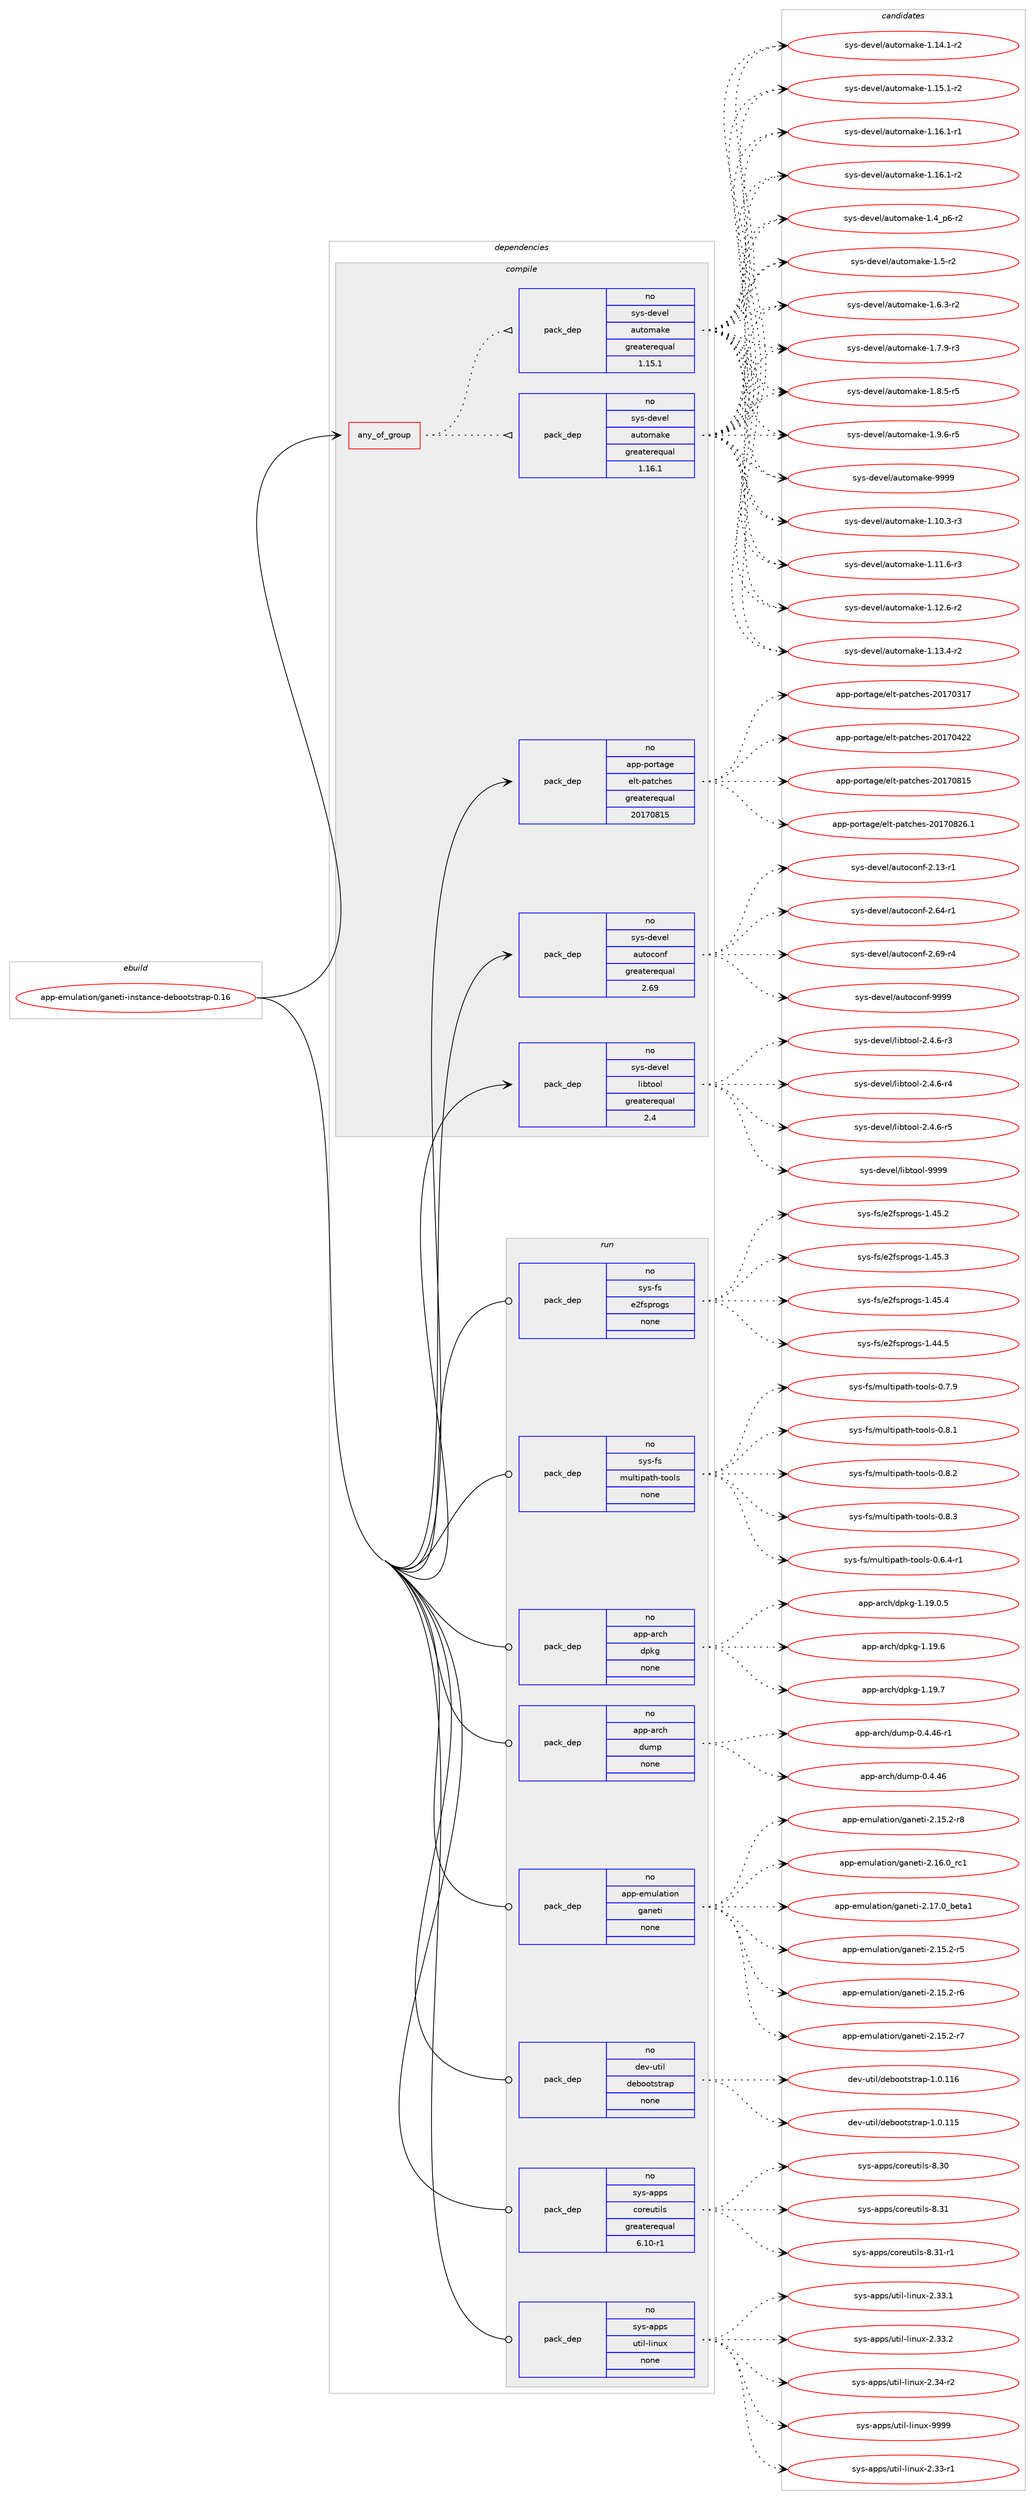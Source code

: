 digraph prolog {

# *************
# Graph options
# *************

newrank=true;
concentrate=true;
compound=true;
graph [rankdir=LR,fontname=Helvetica,fontsize=10,ranksep=1.5];#, ranksep=2.5, nodesep=0.2];
edge  [arrowhead=vee];
node  [fontname=Helvetica,fontsize=10];

# **********
# The ebuild
# **********

subgraph cluster_leftcol {
color=gray;
rank=same;
label=<<i>ebuild</i>>;
id [label="app-emulation/ganeti-instance-debootstrap-0.16", color=red, width=4, href="../app-emulation/ganeti-instance-debootstrap-0.16.svg"];
}

# ****************
# The dependencies
# ****************

subgraph cluster_midcol {
color=gray;
label=<<i>dependencies</i>>;
subgraph cluster_compile {
fillcolor="#eeeeee";
style=filled;
label=<<i>compile</i>>;
subgraph any8499 {
dependency486170 [label=<<TABLE BORDER="0" CELLBORDER="1" CELLSPACING="0" CELLPADDING="4"><TR><TD CELLPADDING="10">any_of_group</TD></TR></TABLE>>, shape=none, color=red];subgraph pack361673 {
dependency486171 [label=<<TABLE BORDER="0" CELLBORDER="1" CELLSPACING="0" CELLPADDING="4" WIDTH="220"><TR><TD ROWSPAN="6" CELLPADDING="30">pack_dep</TD></TR><TR><TD WIDTH="110">no</TD></TR><TR><TD>sys-devel</TD></TR><TR><TD>automake</TD></TR><TR><TD>greaterequal</TD></TR><TR><TD>1.16.1</TD></TR></TABLE>>, shape=none, color=blue];
}
dependency486170:e -> dependency486171:w [weight=20,style="dotted",arrowhead="oinv"];
subgraph pack361674 {
dependency486172 [label=<<TABLE BORDER="0" CELLBORDER="1" CELLSPACING="0" CELLPADDING="4" WIDTH="220"><TR><TD ROWSPAN="6" CELLPADDING="30">pack_dep</TD></TR><TR><TD WIDTH="110">no</TD></TR><TR><TD>sys-devel</TD></TR><TR><TD>automake</TD></TR><TR><TD>greaterequal</TD></TR><TR><TD>1.15.1</TD></TR></TABLE>>, shape=none, color=blue];
}
dependency486170:e -> dependency486172:w [weight=20,style="dotted",arrowhead="oinv"];
}
id:e -> dependency486170:w [weight=20,style="solid",arrowhead="vee"];
subgraph pack361675 {
dependency486173 [label=<<TABLE BORDER="0" CELLBORDER="1" CELLSPACING="0" CELLPADDING="4" WIDTH="220"><TR><TD ROWSPAN="6" CELLPADDING="30">pack_dep</TD></TR><TR><TD WIDTH="110">no</TD></TR><TR><TD>app-portage</TD></TR><TR><TD>elt-patches</TD></TR><TR><TD>greaterequal</TD></TR><TR><TD>20170815</TD></TR></TABLE>>, shape=none, color=blue];
}
id:e -> dependency486173:w [weight=20,style="solid",arrowhead="vee"];
subgraph pack361676 {
dependency486174 [label=<<TABLE BORDER="0" CELLBORDER="1" CELLSPACING="0" CELLPADDING="4" WIDTH="220"><TR><TD ROWSPAN="6" CELLPADDING="30">pack_dep</TD></TR><TR><TD WIDTH="110">no</TD></TR><TR><TD>sys-devel</TD></TR><TR><TD>autoconf</TD></TR><TR><TD>greaterequal</TD></TR><TR><TD>2.69</TD></TR></TABLE>>, shape=none, color=blue];
}
id:e -> dependency486174:w [weight=20,style="solid",arrowhead="vee"];
subgraph pack361677 {
dependency486175 [label=<<TABLE BORDER="0" CELLBORDER="1" CELLSPACING="0" CELLPADDING="4" WIDTH="220"><TR><TD ROWSPAN="6" CELLPADDING="30">pack_dep</TD></TR><TR><TD WIDTH="110">no</TD></TR><TR><TD>sys-devel</TD></TR><TR><TD>libtool</TD></TR><TR><TD>greaterequal</TD></TR><TR><TD>2.4</TD></TR></TABLE>>, shape=none, color=blue];
}
id:e -> dependency486175:w [weight=20,style="solid",arrowhead="vee"];
}
subgraph cluster_compileandrun {
fillcolor="#eeeeee";
style=filled;
label=<<i>compile and run</i>>;
}
subgraph cluster_run {
fillcolor="#eeeeee";
style=filled;
label=<<i>run</i>>;
subgraph pack361678 {
dependency486176 [label=<<TABLE BORDER="0" CELLBORDER="1" CELLSPACING="0" CELLPADDING="4" WIDTH="220"><TR><TD ROWSPAN="6" CELLPADDING="30">pack_dep</TD></TR><TR><TD WIDTH="110">no</TD></TR><TR><TD>app-arch</TD></TR><TR><TD>dpkg</TD></TR><TR><TD>none</TD></TR><TR><TD></TD></TR></TABLE>>, shape=none, color=blue];
}
id:e -> dependency486176:w [weight=20,style="solid",arrowhead="odot"];
subgraph pack361679 {
dependency486177 [label=<<TABLE BORDER="0" CELLBORDER="1" CELLSPACING="0" CELLPADDING="4" WIDTH="220"><TR><TD ROWSPAN="6" CELLPADDING="30">pack_dep</TD></TR><TR><TD WIDTH="110">no</TD></TR><TR><TD>app-arch</TD></TR><TR><TD>dump</TD></TR><TR><TD>none</TD></TR><TR><TD></TD></TR></TABLE>>, shape=none, color=blue];
}
id:e -> dependency486177:w [weight=20,style="solid",arrowhead="odot"];
subgraph pack361680 {
dependency486178 [label=<<TABLE BORDER="0" CELLBORDER="1" CELLSPACING="0" CELLPADDING="4" WIDTH="220"><TR><TD ROWSPAN="6" CELLPADDING="30">pack_dep</TD></TR><TR><TD WIDTH="110">no</TD></TR><TR><TD>app-emulation</TD></TR><TR><TD>ganeti</TD></TR><TR><TD>none</TD></TR><TR><TD></TD></TR></TABLE>>, shape=none, color=blue];
}
id:e -> dependency486178:w [weight=20,style="solid",arrowhead="odot"];
subgraph pack361681 {
dependency486179 [label=<<TABLE BORDER="0" CELLBORDER="1" CELLSPACING="0" CELLPADDING="4" WIDTH="220"><TR><TD ROWSPAN="6" CELLPADDING="30">pack_dep</TD></TR><TR><TD WIDTH="110">no</TD></TR><TR><TD>dev-util</TD></TR><TR><TD>debootstrap</TD></TR><TR><TD>none</TD></TR><TR><TD></TD></TR></TABLE>>, shape=none, color=blue];
}
id:e -> dependency486179:w [weight=20,style="solid",arrowhead="odot"];
subgraph pack361682 {
dependency486180 [label=<<TABLE BORDER="0" CELLBORDER="1" CELLSPACING="0" CELLPADDING="4" WIDTH="220"><TR><TD ROWSPAN="6" CELLPADDING="30">pack_dep</TD></TR><TR><TD WIDTH="110">no</TD></TR><TR><TD>sys-apps</TD></TR><TR><TD>coreutils</TD></TR><TR><TD>greaterequal</TD></TR><TR><TD>6.10-r1</TD></TR></TABLE>>, shape=none, color=blue];
}
id:e -> dependency486180:w [weight=20,style="solid",arrowhead="odot"];
subgraph pack361683 {
dependency486181 [label=<<TABLE BORDER="0" CELLBORDER="1" CELLSPACING="0" CELLPADDING="4" WIDTH="220"><TR><TD ROWSPAN="6" CELLPADDING="30">pack_dep</TD></TR><TR><TD WIDTH="110">no</TD></TR><TR><TD>sys-apps</TD></TR><TR><TD>util-linux</TD></TR><TR><TD>none</TD></TR><TR><TD></TD></TR></TABLE>>, shape=none, color=blue];
}
id:e -> dependency486181:w [weight=20,style="solid",arrowhead="odot"];
subgraph pack361684 {
dependency486182 [label=<<TABLE BORDER="0" CELLBORDER="1" CELLSPACING="0" CELLPADDING="4" WIDTH="220"><TR><TD ROWSPAN="6" CELLPADDING="30">pack_dep</TD></TR><TR><TD WIDTH="110">no</TD></TR><TR><TD>sys-fs</TD></TR><TR><TD>e2fsprogs</TD></TR><TR><TD>none</TD></TR><TR><TD></TD></TR></TABLE>>, shape=none, color=blue];
}
id:e -> dependency486182:w [weight=20,style="solid",arrowhead="odot"];
subgraph pack361685 {
dependency486183 [label=<<TABLE BORDER="0" CELLBORDER="1" CELLSPACING="0" CELLPADDING="4" WIDTH="220"><TR><TD ROWSPAN="6" CELLPADDING="30">pack_dep</TD></TR><TR><TD WIDTH="110">no</TD></TR><TR><TD>sys-fs</TD></TR><TR><TD>multipath-tools</TD></TR><TR><TD>none</TD></TR><TR><TD></TD></TR></TABLE>>, shape=none, color=blue];
}
id:e -> dependency486183:w [weight=20,style="solid",arrowhead="odot"];
}
}

# **************
# The candidates
# **************

subgraph cluster_choices {
rank=same;
color=gray;
label=<<i>candidates</i>>;

subgraph choice361673 {
color=black;
nodesep=1;
choice11512111545100101118101108479711711611110997107101454946494846514511451 [label="sys-devel/automake-1.10.3-r3", color=red, width=4,href="../sys-devel/automake-1.10.3-r3.svg"];
choice11512111545100101118101108479711711611110997107101454946494946544511451 [label="sys-devel/automake-1.11.6-r3", color=red, width=4,href="../sys-devel/automake-1.11.6-r3.svg"];
choice11512111545100101118101108479711711611110997107101454946495046544511450 [label="sys-devel/automake-1.12.6-r2", color=red, width=4,href="../sys-devel/automake-1.12.6-r2.svg"];
choice11512111545100101118101108479711711611110997107101454946495146524511450 [label="sys-devel/automake-1.13.4-r2", color=red, width=4,href="../sys-devel/automake-1.13.4-r2.svg"];
choice11512111545100101118101108479711711611110997107101454946495246494511450 [label="sys-devel/automake-1.14.1-r2", color=red, width=4,href="../sys-devel/automake-1.14.1-r2.svg"];
choice11512111545100101118101108479711711611110997107101454946495346494511450 [label="sys-devel/automake-1.15.1-r2", color=red, width=4,href="../sys-devel/automake-1.15.1-r2.svg"];
choice11512111545100101118101108479711711611110997107101454946495446494511449 [label="sys-devel/automake-1.16.1-r1", color=red, width=4,href="../sys-devel/automake-1.16.1-r1.svg"];
choice11512111545100101118101108479711711611110997107101454946495446494511450 [label="sys-devel/automake-1.16.1-r2", color=red, width=4,href="../sys-devel/automake-1.16.1-r2.svg"];
choice115121115451001011181011084797117116111109971071014549465295112544511450 [label="sys-devel/automake-1.4_p6-r2", color=red, width=4,href="../sys-devel/automake-1.4_p6-r2.svg"];
choice11512111545100101118101108479711711611110997107101454946534511450 [label="sys-devel/automake-1.5-r2", color=red, width=4,href="../sys-devel/automake-1.5-r2.svg"];
choice115121115451001011181011084797117116111109971071014549465446514511450 [label="sys-devel/automake-1.6.3-r2", color=red, width=4,href="../sys-devel/automake-1.6.3-r2.svg"];
choice115121115451001011181011084797117116111109971071014549465546574511451 [label="sys-devel/automake-1.7.9-r3", color=red, width=4,href="../sys-devel/automake-1.7.9-r3.svg"];
choice115121115451001011181011084797117116111109971071014549465646534511453 [label="sys-devel/automake-1.8.5-r5", color=red, width=4,href="../sys-devel/automake-1.8.5-r5.svg"];
choice115121115451001011181011084797117116111109971071014549465746544511453 [label="sys-devel/automake-1.9.6-r5", color=red, width=4,href="../sys-devel/automake-1.9.6-r5.svg"];
choice115121115451001011181011084797117116111109971071014557575757 [label="sys-devel/automake-9999", color=red, width=4,href="../sys-devel/automake-9999.svg"];
dependency486171:e -> choice11512111545100101118101108479711711611110997107101454946494846514511451:w [style=dotted,weight="100"];
dependency486171:e -> choice11512111545100101118101108479711711611110997107101454946494946544511451:w [style=dotted,weight="100"];
dependency486171:e -> choice11512111545100101118101108479711711611110997107101454946495046544511450:w [style=dotted,weight="100"];
dependency486171:e -> choice11512111545100101118101108479711711611110997107101454946495146524511450:w [style=dotted,weight="100"];
dependency486171:e -> choice11512111545100101118101108479711711611110997107101454946495246494511450:w [style=dotted,weight="100"];
dependency486171:e -> choice11512111545100101118101108479711711611110997107101454946495346494511450:w [style=dotted,weight="100"];
dependency486171:e -> choice11512111545100101118101108479711711611110997107101454946495446494511449:w [style=dotted,weight="100"];
dependency486171:e -> choice11512111545100101118101108479711711611110997107101454946495446494511450:w [style=dotted,weight="100"];
dependency486171:e -> choice115121115451001011181011084797117116111109971071014549465295112544511450:w [style=dotted,weight="100"];
dependency486171:e -> choice11512111545100101118101108479711711611110997107101454946534511450:w [style=dotted,weight="100"];
dependency486171:e -> choice115121115451001011181011084797117116111109971071014549465446514511450:w [style=dotted,weight="100"];
dependency486171:e -> choice115121115451001011181011084797117116111109971071014549465546574511451:w [style=dotted,weight="100"];
dependency486171:e -> choice115121115451001011181011084797117116111109971071014549465646534511453:w [style=dotted,weight="100"];
dependency486171:e -> choice115121115451001011181011084797117116111109971071014549465746544511453:w [style=dotted,weight="100"];
dependency486171:e -> choice115121115451001011181011084797117116111109971071014557575757:w [style=dotted,weight="100"];
}
subgraph choice361674 {
color=black;
nodesep=1;
choice11512111545100101118101108479711711611110997107101454946494846514511451 [label="sys-devel/automake-1.10.3-r3", color=red, width=4,href="../sys-devel/automake-1.10.3-r3.svg"];
choice11512111545100101118101108479711711611110997107101454946494946544511451 [label="sys-devel/automake-1.11.6-r3", color=red, width=4,href="../sys-devel/automake-1.11.6-r3.svg"];
choice11512111545100101118101108479711711611110997107101454946495046544511450 [label="sys-devel/automake-1.12.6-r2", color=red, width=4,href="../sys-devel/automake-1.12.6-r2.svg"];
choice11512111545100101118101108479711711611110997107101454946495146524511450 [label="sys-devel/automake-1.13.4-r2", color=red, width=4,href="../sys-devel/automake-1.13.4-r2.svg"];
choice11512111545100101118101108479711711611110997107101454946495246494511450 [label="sys-devel/automake-1.14.1-r2", color=red, width=4,href="../sys-devel/automake-1.14.1-r2.svg"];
choice11512111545100101118101108479711711611110997107101454946495346494511450 [label="sys-devel/automake-1.15.1-r2", color=red, width=4,href="../sys-devel/automake-1.15.1-r2.svg"];
choice11512111545100101118101108479711711611110997107101454946495446494511449 [label="sys-devel/automake-1.16.1-r1", color=red, width=4,href="../sys-devel/automake-1.16.1-r1.svg"];
choice11512111545100101118101108479711711611110997107101454946495446494511450 [label="sys-devel/automake-1.16.1-r2", color=red, width=4,href="../sys-devel/automake-1.16.1-r2.svg"];
choice115121115451001011181011084797117116111109971071014549465295112544511450 [label="sys-devel/automake-1.4_p6-r2", color=red, width=4,href="../sys-devel/automake-1.4_p6-r2.svg"];
choice11512111545100101118101108479711711611110997107101454946534511450 [label="sys-devel/automake-1.5-r2", color=red, width=4,href="../sys-devel/automake-1.5-r2.svg"];
choice115121115451001011181011084797117116111109971071014549465446514511450 [label="sys-devel/automake-1.6.3-r2", color=red, width=4,href="../sys-devel/automake-1.6.3-r2.svg"];
choice115121115451001011181011084797117116111109971071014549465546574511451 [label="sys-devel/automake-1.7.9-r3", color=red, width=4,href="../sys-devel/automake-1.7.9-r3.svg"];
choice115121115451001011181011084797117116111109971071014549465646534511453 [label="sys-devel/automake-1.8.5-r5", color=red, width=4,href="../sys-devel/automake-1.8.5-r5.svg"];
choice115121115451001011181011084797117116111109971071014549465746544511453 [label="sys-devel/automake-1.9.6-r5", color=red, width=4,href="../sys-devel/automake-1.9.6-r5.svg"];
choice115121115451001011181011084797117116111109971071014557575757 [label="sys-devel/automake-9999", color=red, width=4,href="../sys-devel/automake-9999.svg"];
dependency486172:e -> choice11512111545100101118101108479711711611110997107101454946494846514511451:w [style=dotted,weight="100"];
dependency486172:e -> choice11512111545100101118101108479711711611110997107101454946494946544511451:w [style=dotted,weight="100"];
dependency486172:e -> choice11512111545100101118101108479711711611110997107101454946495046544511450:w [style=dotted,weight="100"];
dependency486172:e -> choice11512111545100101118101108479711711611110997107101454946495146524511450:w [style=dotted,weight="100"];
dependency486172:e -> choice11512111545100101118101108479711711611110997107101454946495246494511450:w [style=dotted,weight="100"];
dependency486172:e -> choice11512111545100101118101108479711711611110997107101454946495346494511450:w [style=dotted,weight="100"];
dependency486172:e -> choice11512111545100101118101108479711711611110997107101454946495446494511449:w [style=dotted,weight="100"];
dependency486172:e -> choice11512111545100101118101108479711711611110997107101454946495446494511450:w [style=dotted,weight="100"];
dependency486172:e -> choice115121115451001011181011084797117116111109971071014549465295112544511450:w [style=dotted,weight="100"];
dependency486172:e -> choice11512111545100101118101108479711711611110997107101454946534511450:w [style=dotted,weight="100"];
dependency486172:e -> choice115121115451001011181011084797117116111109971071014549465446514511450:w [style=dotted,weight="100"];
dependency486172:e -> choice115121115451001011181011084797117116111109971071014549465546574511451:w [style=dotted,weight="100"];
dependency486172:e -> choice115121115451001011181011084797117116111109971071014549465646534511453:w [style=dotted,weight="100"];
dependency486172:e -> choice115121115451001011181011084797117116111109971071014549465746544511453:w [style=dotted,weight="100"];
dependency486172:e -> choice115121115451001011181011084797117116111109971071014557575757:w [style=dotted,weight="100"];
}
subgraph choice361675 {
color=black;
nodesep=1;
choice97112112451121111141169710310147101108116451129711699104101115455048495548514955 [label="app-portage/elt-patches-20170317", color=red, width=4,href="../app-portage/elt-patches-20170317.svg"];
choice97112112451121111141169710310147101108116451129711699104101115455048495548525050 [label="app-portage/elt-patches-20170422", color=red, width=4,href="../app-portage/elt-patches-20170422.svg"];
choice97112112451121111141169710310147101108116451129711699104101115455048495548564953 [label="app-portage/elt-patches-20170815", color=red, width=4,href="../app-portage/elt-patches-20170815.svg"];
choice971121124511211111411697103101471011081164511297116991041011154550484955485650544649 [label="app-portage/elt-patches-20170826.1", color=red, width=4,href="../app-portage/elt-patches-20170826.1.svg"];
dependency486173:e -> choice97112112451121111141169710310147101108116451129711699104101115455048495548514955:w [style=dotted,weight="100"];
dependency486173:e -> choice97112112451121111141169710310147101108116451129711699104101115455048495548525050:w [style=dotted,weight="100"];
dependency486173:e -> choice97112112451121111141169710310147101108116451129711699104101115455048495548564953:w [style=dotted,weight="100"];
dependency486173:e -> choice971121124511211111411697103101471011081164511297116991041011154550484955485650544649:w [style=dotted,weight="100"];
}
subgraph choice361676 {
color=black;
nodesep=1;
choice1151211154510010111810110847971171161119911111010245504649514511449 [label="sys-devel/autoconf-2.13-r1", color=red, width=4,href="../sys-devel/autoconf-2.13-r1.svg"];
choice1151211154510010111810110847971171161119911111010245504654524511449 [label="sys-devel/autoconf-2.64-r1", color=red, width=4,href="../sys-devel/autoconf-2.64-r1.svg"];
choice1151211154510010111810110847971171161119911111010245504654574511452 [label="sys-devel/autoconf-2.69-r4", color=red, width=4,href="../sys-devel/autoconf-2.69-r4.svg"];
choice115121115451001011181011084797117116111991111101024557575757 [label="sys-devel/autoconf-9999", color=red, width=4,href="../sys-devel/autoconf-9999.svg"];
dependency486174:e -> choice1151211154510010111810110847971171161119911111010245504649514511449:w [style=dotted,weight="100"];
dependency486174:e -> choice1151211154510010111810110847971171161119911111010245504654524511449:w [style=dotted,weight="100"];
dependency486174:e -> choice1151211154510010111810110847971171161119911111010245504654574511452:w [style=dotted,weight="100"];
dependency486174:e -> choice115121115451001011181011084797117116111991111101024557575757:w [style=dotted,weight="100"];
}
subgraph choice361677 {
color=black;
nodesep=1;
choice1151211154510010111810110847108105981161111111084550465246544511451 [label="sys-devel/libtool-2.4.6-r3", color=red, width=4,href="../sys-devel/libtool-2.4.6-r3.svg"];
choice1151211154510010111810110847108105981161111111084550465246544511452 [label="sys-devel/libtool-2.4.6-r4", color=red, width=4,href="../sys-devel/libtool-2.4.6-r4.svg"];
choice1151211154510010111810110847108105981161111111084550465246544511453 [label="sys-devel/libtool-2.4.6-r5", color=red, width=4,href="../sys-devel/libtool-2.4.6-r5.svg"];
choice1151211154510010111810110847108105981161111111084557575757 [label="sys-devel/libtool-9999", color=red, width=4,href="../sys-devel/libtool-9999.svg"];
dependency486175:e -> choice1151211154510010111810110847108105981161111111084550465246544511451:w [style=dotted,weight="100"];
dependency486175:e -> choice1151211154510010111810110847108105981161111111084550465246544511452:w [style=dotted,weight="100"];
dependency486175:e -> choice1151211154510010111810110847108105981161111111084550465246544511453:w [style=dotted,weight="100"];
dependency486175:e -> choice1151211154510010111810110847108105981161111111084557575757:w [style=dotted,weight="100"];
}
subgraph choice361678 {
color=black;
nodesep=1;
choice9711211245971149910447100112107103454946495746484653 [label="app-arch/dpkg-1.19.0.5", color=red, width=4,href="../app-arch/dpkg-1.19.0.5.svg"];
choice971121124597114991044710011210710345494649574654 [label="app-arch/dpkg-1.19.6", color=red, width=4,href="../app-arch/dpkg-1.19.6.svg"];
choice971121124597114991044710011210710345494649574655 [label="app-arch/dpkg-1.19.7", color=red, width=4,href="../app-arch/dpkg-1.19.7.svg"];
dependency486176:e -> choice9711211245971149910447100112107103454946495746484653:w [style=dotted,weight="100"];
dependency486176:e -> choice971121124597114991044710011210710345494649574654:w [style=dotted,weight="100"];
dependency486176:e -> choice971121124597114991044710011210710345494649574655:w [style=dotted,weight="100"];
}
subgraph choice361679 {
color=black;
nodesep=1;
choice971121124597114991044710011710911245484652465254 [label="app-arch/dump-0.4.46", color=red, width=4,href="../app-arch/dump-0.4.46.svg"];
choice9711211245971149910447100117109112454846524652544511449 [label="app-arch/dump-0.4.46-r1", color=red, width=4,href="../app-arch/dump-0.4.46-r1.svg"];
dependency486177:e -> choice971121124597114991044710011710911245484652465254:w [style=dotted,weight="100"];
dependency486177:e -> choice9711211245971149910447100117109112454846524652544511449:w [style=dotted,weight="100"];
}
subgraph choice361680 {
color=black;
nodesep=1;
choice9711211245101109117108971161051111104710397110101116105455046495346504511453 [label="app-emulation/ganeti-2.15.2-r5", color=red, width=4,href="../app-emulation/ganeti-2.15.2-r5.svg"];
choice9711211245101109117108971161051111104710397110101116105455046495346504511454 [label="app-emulation/ganeti-2.15.2-r6", color=red, width=4,href="../app-emulation/ganeti-2.15.2-r6.svg"];
choice9711211245101109117108971161051111104710397110101116105455046495346504511455 [label="app-emulation/ganeti-2.15.2-r7", color=red, width=4,href="../app-emulation/ganeti-2.15.2-r7.svg"];
choice9711211245101109117108971161051111104710397110101116105455046495346504511456 [label="app-emulation/ganeti-2.15.2-r8", color=red, width=4,href="../app-emulation/ganeti-2.15.2-r8.svg"];
choice971121124510110911710897116105111110471039711010111610545504649544648951149949 [label="app-emulation/ganeti-2.16.0_rc1", color=red, width=4,href="../app-emulation/ganeti-2.16.0_rc1.svg"];
choice97112112451011091171089711610511111047103971101011161054550464955464895981011169749 [label="app-emulation/ganeti-2.17.0_beta1", color=red, width=4,href="../app-emulation/ganeti-2.17.0_beta1.svg"];
dependency486178:e -> choice9711211245101109117108971161051111104710397110101116105455046495346504511453:w [style=dotted,weight="100"];
dependency486178:e -> choice9711211245101109117108971161051111104710397110101116105455046495346504511454:w [style=dotted,weight="100"];
dependency486178:e -> choice9711211245101109117108971161051111104710397110101116105455046495346504511455:w [style=dotted,weight="100"];
dependency486178:e -> choice9711211245101109117108971161051111104710397110101116105455046495346504511456:w [style=dotted,weight="100"];
dependency486178:e -> choice971121124510110911710897116105111110471039711010111610545504649544648951149949:w [style=dotted,weight="100"];
dependency486178:e -> choice97112112451011091171089711610511111047103971101011161054550464955464895981011169749:w [style=dotted,weight="100"];
}
subgraph choice361681 {
color=black;
nodesep=1;
choice100101118451171161051084710010198111111116115116114971124549464846494953 [label="dev-util/debootstrap-1.0.115", color=red, width=4,href="../dev-util/debootstrap-1.0.115.svg"];
choice100101118451171161051084710010198111111116115116114971124549464846494954 [label="dev-util/debootstrap-1.0.116", color=red, width=4,href="../dev-util/debootstrap-1.0.116.svg"];
dependency486179:e -> choice100101118451171161051084710010198111111116115116114971124549464846494953:w [style=dotted,weight="100"];
dependency486179:e -> choice100101118451171161051084710010198111111116115116114971124549464846494954:w [style=dotted,weight="100"];
}
subgraph choice361682 {
color=black;
nodesep=1;
choice115121115459711211211547991111141011171161051081154556465148 [label="sys-apps/coreutils-8.30", color=red, width=4,href="../sys-apps/coreutils-8.30.svg"];
choice115121115459711211211547991111141011171161051081154556465149 [label="sys-apps/coreutils-8.31", color=red, width=4,href="../sys-apps/coreutils-8.31.svg"];
choice1151211154597112112115479911111410111711610510811545564651494511449 [label="sys-apps/coreutils-8.31-r1", color=red, width=4,href="../sys-apps/coreutils-8.31-r1.svg"];
dependency486180:e -> choice115121115459711211211547991111141011171161051081154556465148:w [style=dotted,weight="100"];
dependency486180:e -> choice115121115459711211211547991111141011171161051081154556465149:w [style=dotted,weight="100"];
dependency486180:e -> choice1151211154597112112115479911111410111711610510811545564651494511449:w [style=dotted,weight="100"];
}
subgraph choice361683 {
color=black;
nodesep=1;
choice1151211154597112112115471171161051084510810511011712045504651514511449 [label="sys-apps/util-linux-2.33-r1", color=red, width=4,href="../sys-apps/util-linux-2.33-r1.svg"];
choice1151211154597112112115471171161051084510810511011712045504651514649 [label="sys-apps/util-linux-2.33.1", color=red, width=4,href="../sys-apps/util-linux-2.33.1.svg"];
choice1151211154597112112115471171161051084510810511011712045504651514650 [label="sys-apps/util-linux-2.33.2", color=red, width=4,href="../sys-apps/util-linux-2.33.2.svg"];
choice1151211154597112112115471171161051084510810511011712045504651524511450 [label="sys-apps/util-linux-2.34-r2", color=red, width=4,href="../sys-apps/util-linux-2.34-r2.svg"];
choice115121115459711211211547117116105108451081051101171204557575757 [label="sys-apps/util-linux-9999", color=red, width=4,href="../sys-apps/util-linux-9999.svg"];
dependency486181:e -> choice1151211154597112112115471171161051084510810511011712045504651514511449:w [style=dotted,weight="100"];
dependency486181:e -> choice1151211154597112112115471171161051084510810511011712045504651514649:w [style=dotted,weight="100"];
dependency486181:e -> choice1151211154597112112115471171161051084510810511011712045504651514650:w [style=dotted,weight="100"];
dependency486181:e -> choice1151211154597112112115471171161051084510810511011712045504651524511450:w [style=dotted,weight="100"];
dependency486181:e -> choice115121115459711211211547117116105108451081051101171204557575757:w [style=dotted,weight="100"];
}
subgraph choice361684 {
color=black;
nodesep=1;
choice11512111545102115471015010211511211411110311545494652524653 [label="sys-fs/e2fsprogs-1.44.5", color=red, width=4,href="../sys-fs/e2fsprogs-1.44.5.svg"];
choice11512111545102115471015010211511211411110311545494652534650 [label="sys-fs/e2fsprogs-1.45.2", color=red, width=4,href="../sys-fs/e2fsprogs-1.45.2.svg"];
choice11512111545102115471015010211511211411110311545494652534651 [label="sys-fs/e2fsprogs-1.45.3", color=red, width=4,href="../sys-fs/e2fsprogs-1.45.3.svg"];
choice11512111545102115471015010211511211411110311545494652534652 [label="sys-fs/e2fsprogs-1.45.4", color=red, width=4,href="../sys-fs/e2fsprogs-1.45.4.svg"];
dependency486182:e -> choice11512111545102115471015010211511211411110311545494652524653:w [style=dotted,weight="100"];
dependency486182:e -> choice11512111545102115471015010211511211411110311545494652534650:w [style=dotted,weight="100"];
dependency486182:e -> choice11512111545102115471015010211511211411110311545494652534651:w [style=dotted,weight="100"];
dependency486182:e -> choice11512111545102115471015010211511211411110311545494652534652:w [style=dotted,weight="100"];
}
subgraph choice361685 {
color=black;
nodesep=1;
choice115121115451021154710911710811610511297116104451161111111081154548465446524511449 [label="sys-fs/multipath-tools-0.6.4-r1", color=red, width=4,href="../sys-fs/multipath-tools-0.6.4-r1.svg"];
choice11512111545102115471091171081161051129711610445116111111108115454846554657 [label="sys-fs/multipath-tools-0.7.9", color=red, width=4,href="../sys-fs/multipath-tools-0.7.9.svg"];
choice11512111545102115471091171081161051129711610445116111111108115454846564649 [label="sys-fs/multipath-tools-0.8.1", color=red, width=4,href="../sys-fs/multipath-tools-0.8.1.svg"];
choice11512111545102115471091171081161051129711610445116111111108115454846564650 [label="sys-fs/multipath-tools-0.8.2", color=red, width=4,href="../sys-fs/multipath-tools-0.8.2.svg"];
choice11512111545102115471091171081161051129711610445116111111108115454846564651 [label="sys-fs/multipath-tools-0.8.3", color=red, width=4,href="../sys-fs/multipath-tools-0.8.3.svg"];
dependency486183:e -> choice115121115451021154710911710811610511297116104451161111111081154548465446524511449:w [style=dotted,weight="100"];
dependency486183:e -> choice11512111545102115471091171081161051129711610445116111111108115454846554657:w [style=dotted,weight="100"];
dependency486183:e -> choice11512111545102115471091171081161051129711610445116111111108115454846564649:w [style=dotted,weight="100"];
dependency486183:e -> choice11512111545102115471091171081161051129711610445116111111108115454846564650:w [style=dotted,weight="100"];
dependency486183:e -> choice11512111545102115471091171081161051129711610445116111111108115454846564651:w [style=dotted,weight="100"];
}
}

}
